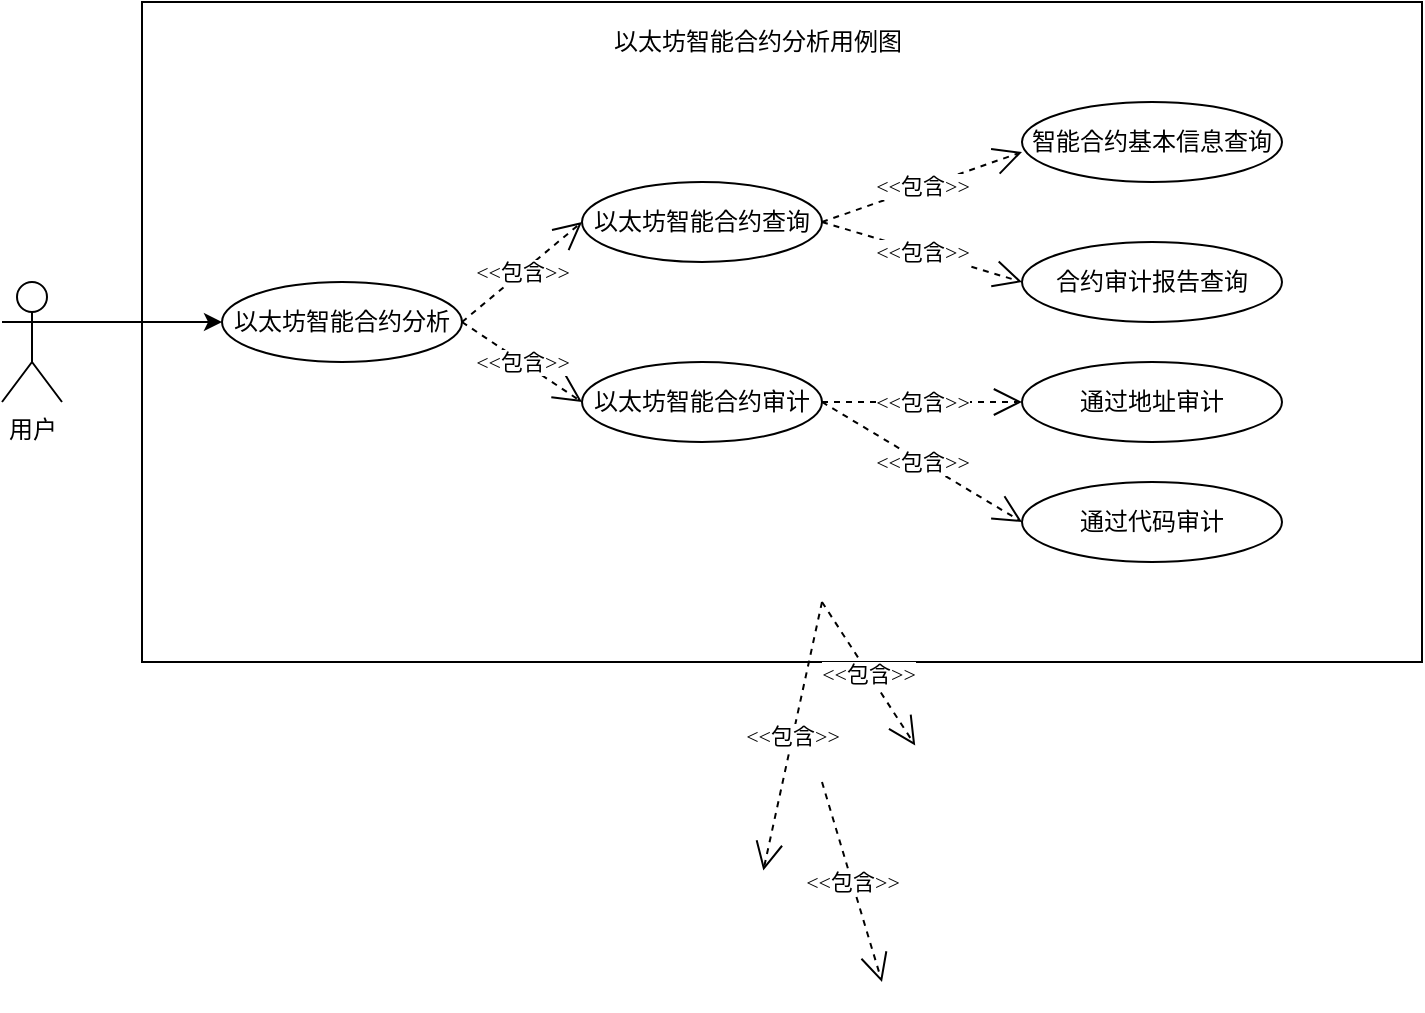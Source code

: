 <mxfile version="14.7.0" type="github">
  <diagram id="90IDWgGwv996NUTPNuem" name="Page-1">
    <mxGraphModel dx="1038" dy="561" grid="1" gridSize="10" guides="1" tooltips="1" connect="1" arrows="1" fold="1" page="1" pageScale="1" pageWidth="850" pageHeight="1100" math="0" shadow="0">
      <root>
        <mxCell id="0" />
        <mxCell id="1" parent="0" />
        <mxCell id="Drm-NwM3W-UP_SvnV5Tc-9" value="" style="rounded=0;whiteSpace=wrap;html=1;fontFamily=Noto Serif SC;fontSource=https%3A%2F%2Ffonts.googleapis.com%2Fcss%3Ffamily%3DNoto%2BSerif%2BSC;" parent="1" vertex="1">
          <mxGeometry x="120" y="140" width="640" height="330" as="geometry" />
        </mxCell>
        <mxCell id="WsCPyfnsRkTQpv4k7r7G-1" value="用户" style="shape=umlActor;verticalLabelPosition=bottom;verticalAlign=top;html=1;outlineConnect=0;fontFamily=Noto Serif SC;fontSource=https%3A%2F%2Ffonts.googleapis.com%2Fcss%3Ffamily%3DNoto%2BSerif%2BSC;" parent="1" vertex="1">
          <mxGeometry x="50" y="280" width="30" height="60" as="geometry" />
        </mxCell>
        <mxCell id="WsCPyfnsRkTQpv4k7r7G-6" value="以太坊智能合约查询" style="ellipse;whiteSpace=wrap;html=1;fontFamily=Noto Serif SC;fontSource=https%3A%2F%2Ffonts.googleapis.com%2Fcss%3Ffamily%3DNoto%2BSerif%2BSC;" parent="1" vertex="1">
          <mxGeometry x="340" y="230" width="120" height="40" as="geometry" />
        </mxCell>
        <mxCell id="WsCPyfnsRkTQpv4k7r7G-9" value="以太坊智能合约审计" style="ellipse;whiteSpace=wrap;html=1;fontFamily=Noto Serif SC;fontSource=https%3A%2F%2Ffonts.googleapis.com%2Fcss%3Ffamily%3DNoto%2BSerif%2BSC;" parent="1" vertex="1">
          <mxGeometry x="340" y="320" width="120" height="40" as="geometry" />
        </mxCell>
        <mxCell id="WsCPyfnsRkTQpv4k7r7G-14" value="&amp;lt;&amp;lt;包含&amp;gt;&amp;gt;" style="endArrow=open;endSize=12;dashed=1;html=1;entryX=0;entryY=0.625;entryDx=0;entryDy=0;entryPerimeter=0;exitX=1;exitY=0.5;exitDx=0;exitDy=0;fontFamily=Noto Serif SC;fontSource=https%3A%2F%2Ffonts.googleapis.com%2Fcss%3Ffamily%3DNoto%2BSerif%2BSC;" parent="1" source="WsCPyfnsRkTQpv4k7r7G-6" target="WsCPyfnsRkTQpv4k7r7G-15" edge="1">
          <mxGeometry width="160" relative="1" as="geometry">
            <mxPoint x="330" y="250" as="sourcePoint" />
            <mxPoint x="460" y="290" as="targetPoint" />
            <Array as="points" />
          </mxGeometry>
        </mxCell>
        <mxCell id="WsCPyfnsRkTQpv4k7r7G-15" value="智能合约基本信息查询" style="ellipse;whiteSpace=wrap;html=1;fontFamily=Noto Serif SC;fontSource=https%3A%2F%2Ffonts.googleapis.com%2Fcss%3Ffamily%3DNoto%2BSerif%2BSC;" parent="1" vertex="1">
          <mxGeometry x="560" y="190" width="130" height="40" as="geometry" />
        </mxCell>
        <mxCell id="WsCPyfnsRkTQpv4k7r7G-16" value="合约审计报告查询" style="ellipse;whiteSpace=wrap;html=1;fontFamily=Noto Serif SC;fontSource=https%3A%2F%2Ffonts.googleapis.com%2Fcss%3Ffamily%3DNoto%2BSerif%2BSC;" parent="1" vertex="1">
          <mxGeometry x="560" y="260" width="130" height="40" as="geometry" />
        </mxCell>
        <mxCell id="WsCPyfnsRkTQpv4k7r7G-17" value="通过地址审计" style="ellipse;whiteSpace=wrap;html=1;fontFamily=Noto Serif SC;fontSource=https%3A%2F%2Ffonts.googleapis.com%2Fcss%3Ffamily%3DNoto%2BSerif%2BSC;" parent="1" vertex="1">
          <mxGeometry x="560" y="320" width="130" height="40" as="geometry" />
        </mxCell>
        <mxCell id="WsCPyfnsRkTQpv4k7r7G-18" value="通过代码审计" style="ellipse;whiteSpace=wrap;html=1;fontFamily=Noto Serif SC;fontSource=https%3A%2F%2Ffonts.googleapis.com%2Fcss%3Ffamily%3DNoto%2BSerif%2BSC;" parent="1" vertex="1">
          <mxGeometry x="560" y="380" width="130" height="40" as="geometry" />
        </mxCell>
        <mxCell id="WsCPyfnsRkTQpv4k7r7G-19" value="&amp;lt;&amp;lt;包含&amp;gt;&amp;gt;" style="endArrow=open;endSize=12;dashed=1;html=1;exitX=1;exitY=0.5;exitDx=0;exitDy=0;entryX=0;entryY=0.5;entryDx=0;entryDy=0;fontFamily=Noto Serif SC;fontSource=https%3A%2F%2Ffonts.googleapis.com%2Fcss%3Ffamily%3DNoto%2BSerif%2BSC;" parent="1" source="WsCPyfnsRkTQpv4k7r7G-6" target="WsCPyfnsRkTQpv4k7r7G-16" edge="1">
          <mxGeometry width="160" relative="1" as="geometry">
            <mxPoint x="310" y="300" as="sourcePoint" />
            <mxPoint x="470" y="250" as="targetPoint" />
            <Array as="points" />
          </mxGeometry>
        </mxCell>
        <mxCell id="WsCPyfnsRkTQpv4k7r7G-22" value="&amp;lt;&amp;lt;包含&amp;gt;&amp;gt;" style="endArrow=open;endSize=12;dashed=1;html=1;entryX=0;entryY=0.5;entryDx=0;entryDy=0;exitX=1;exitY=0.5;exitDx=0;exitDy=0;fontFamily=Noto Serif SC;fontSource=https%3A%2F%2Ffonts.googleapis.com%2Fcss%3Ffamily%3DNoto%2BSerif%2BSC;" parent="1" source="WsCPyfnsRkTQpv4k7r7G-9" target="WsCPyfnsRkTQpv4k7r7G-17" edge="1">
          <mxGeometry width="160" relative="1" as="geometry">
            <mxPoint x="330" y="420" as="sourcePoint" />
            <mxPoint x="490.668" y="434.282" as="targetPoint" />
            <Array as="points" />
          </mxGeometry>
        </mxCell>
        <mxCell id="WsCPyfnsRkTQpv4k7r7G-23" value="&amp;lt;&amp;lt;包含&amp;gt;&amp;gt;" style="endArrow=open;endSize=12;dashed=1;html=1;entryX=0;entryY=0.5;entryDx=0;entryDy=0;exitX=1;exitY=0.5;exitDx=0;exitDy=0;fontFamily=Noto Serif SC;fontSource=https%3A%2F%2Ffonts.googleapis.com%2Fcss%3Ffamily%3DNoto%2BSerif%2BSC;" parent="1" source="WsCPyfnsRkTQpv4k7r7G-9" target="WsCPyfnsRkTQpv4k7r7G-18" edge="1">
          <mxGeometry width="160" relative="1" as="geometry">
            <mxPoint x="314.67" y="445.72" as="sourcePoint" />
            <mxPoint x="475.338" y="460.002" as="targetPoint" />
            <Array as="points" />
          </mxGeometry>
        </mxCell>
        <mxCell id="WsCPyfnsRkTQpv4k7r7G-25" value="&amp;lt;&amp;lt;包含&amp;gt;&amp;gt;" style="endArrow=open;endSize=12;dashed=1;html=1;entryX=0;entryY=0.5;entryDx=0;entryDy=0;exitX=1;exitY=0.5;exitDx=0;exitDy=0;fontFamily=Noto Serif SC;fontSource=https%3A%2F%2Ffonts.googleapis.com%2Fcss%3Ffamily%3DNoto%2BSerif%2BSC;" parent="1" target="WsCPyfnsRkTQpv4k7r7G-21" edge="1">
          <mxGeometry width="160" relative="1" as="geometry">
            <mxPoint x="460" y="440" as="sourcePoint" />
            <mxPoint x="430.668" y="574.282" as="targetPoint" />
            <Array as="points" />
          </mxGeometry>
        </mxCell>
        <mxCell id="6kvlaEkvdR_WCjKz4TJ5-5" value="" style="endArrow=classic;html=1;exitX=1;exitY=0.333;exitDx=0;exitDy=0;exitPerimeter=0;entryX=0;entryY=0.5;entryDx=0;entryDy=0;fontFamily=Noto Serif SC;fontSource=https%3A%2F%2Ffonts.googleapis.com%2Fcss%3Ffamily%3DNoto%2BSerif%2BSC;" parent="1" source="WsCPyfnsRkTQpv4k7r7G-1" target="Drm-NwM3W-UP_SvnV5Tc-2" edge="1">
          <mxGeometry width="50" height="50" relative="1" as="geometry">
            <mxPoint x="100" y="370" as="sourcePoint" />
            <mxPoint x="150" y="310" as="targetPoint" />
          </mxGeometry>
        </mxCell>
        <mxCell id="6kvlaEkvdR_WCjKz4TJ5-14" value="&amp;lt;&amp;lt;包含&amp;gt;&amp;gt;" style="endArrow=open;endSize=12;dashed=1;html=1;entryX=0;entryY=0.5;entryDx=0;entryDy=0;exitX=1;exitY=0.5;exitDx=0;exitDy=0;fontFamily=Noto Serif SC;fontSource=https%3A%2F%2Ffonts.googleapis.com%2Fcss%3Ffamily%3DNoto%2BSerif%2BSC;" parent="1" target="WsCPyfnsRkTQpv4k7r7G-20" edge="1">
          <mxGeometry width="160" relative="1" as="geometry">
            <mxPoint x="460" y="440" as="sourcePoint" />
            <mxPoint x="506.608" y="511.718" as="targetPoint" />
            <Array as="points" />
          </mxGeometry>
        </mxCell>
        <mxCell id="6kvlaEkvdR_WCjKz4TJ5-35" value="以太坊智能合约分析用例图" style="text;html=1;strokeColor=none;fillColor=none;align=center;verticalAlign=middle;whiteSpace=wrap;rounded=0;fontFamily=Noto Serif SC;fontSource=https%3A%2F%2Ffonts.googleapis.com%2Fcss%3Ffamily%3DNoto%2BSerif%2BSC;" parent="1" vertex="1">
          <mxGeometry x="308" y="150" width="240" height="20" as="geometry" />
        </mxCell>
        <mxCell id="6kvlaEkvdR_WCjKz4TJ5-59" value="&amp;lt;&amp;lt;包含&amp;gt;&amp;gt;" style="endArrow=open;endSize=12;dashed=1;html=1;entryX=0;entryY=0.5;entryDx=0;entryDy=0;exitX=1;exitY=0.5;exitDx=0;exitDy=0;fontFamily=Noto Serif SC;fontSource=https%3A%2F%2Ffonts.googleapis.com%2Fcss%3Ffamily%3DNoto%2BSerif%2BSC;" parent="1" target="6kvlaEkvdR_WCjKz4TJ5-58" edge="1">
          <mxGeometry width="160" relative="1" as="geometry">
            <mxPoint x="460" y="530" as="sourcePoint" />
            <mxPoint x="490.0" y="630" as="targetPoint" />
            <Array as="points" />
          </mxGeometry>
        </mxCell>
        <mxCell id="Drm-NwM3W-UP_SvnV5Tc-2" value="以太坊智能合约分析" style="ellipse;whiteSpace=wrap;html=1;fontFamily=Noto Serif SC;fontSource=https%3A%2F%2Ffonts.googleapis.com%2Fcss%3Ffamily%3DNoto%2BSerif%2BSC;" parent="1" vertex="1">
          <mxGeometry x="160" y="280" width="120" height="40" as="geometry" />
        </mxCell>
        <mxCell id="Drm-NwM3W-UP_SvnV5Tc-5" value="&amp;lt;&amp;lt;包含&amp;gt;&amp;gt;" style="endArrow=open;endSize=12;dashed=1;html=1;entryX=0;entryY=0.5;entryDx=0;entryDy=0;exitX=1;exitY=0.5;exitDx=0;exitDy=0;fontFamily=Noto Serif SC;fontSource=https%3A%2F%2Ffonts.googleapis.com%2Fcss%3Ffamily%3DNoto%2BSerif%2BSC;" parent="1" source="Drm-NwM3W-UP_SvnV5Tc-2" target="WsCPyfnsRkTQpv4k7r7G-6" edge="1">
          <mxGeometry width="160" relative="1" as="geometry">
            <mxPoint x="460.0" y="260" as="sourcePoint" />
            <mxPoint x="560" y="235" as="targetPoint" />
            <Array as="points" />
          </mxGeometry>
        </mxCell>
        <mxCell id="Drm-NwM3W-UP_SvnV5Tc-6" value="&amp;lt;&amp;lt;包含&amp;gt;&amp;gt;" style="endArrow=open;endSize=12;dashed=1;html=1;entryX=0;entryY=0.5;entryDx=0;entryDy=0;exitX=1;exitY=0.5;exitDx=0;exitDy=0;fontFamily=Noto Serif SC;fontSource=https%3A%2F%2Ffonts.googleapis.com%2Fcss%3Ffamily%3DNoto%2BSerif%2BSC;" parent="1" source="Drm-NwM3W-UP_SvnV5Tc-2" target="WsCPyfnsRkTQpv4k7r7G-9" edge="1">
          <mxGeometry width="160" relative="1" as="geometry">
            <mxPoint x="290" y="310.0" as="sourcePoint" />
            <mxPoint x="340.0" y="260" as="targetPoint" />
            <Array as="points" />
          </mxGeometry>
        </mxCell>
      </root>
    </mxGraphModel>
  </diagram>
</mxfile>
